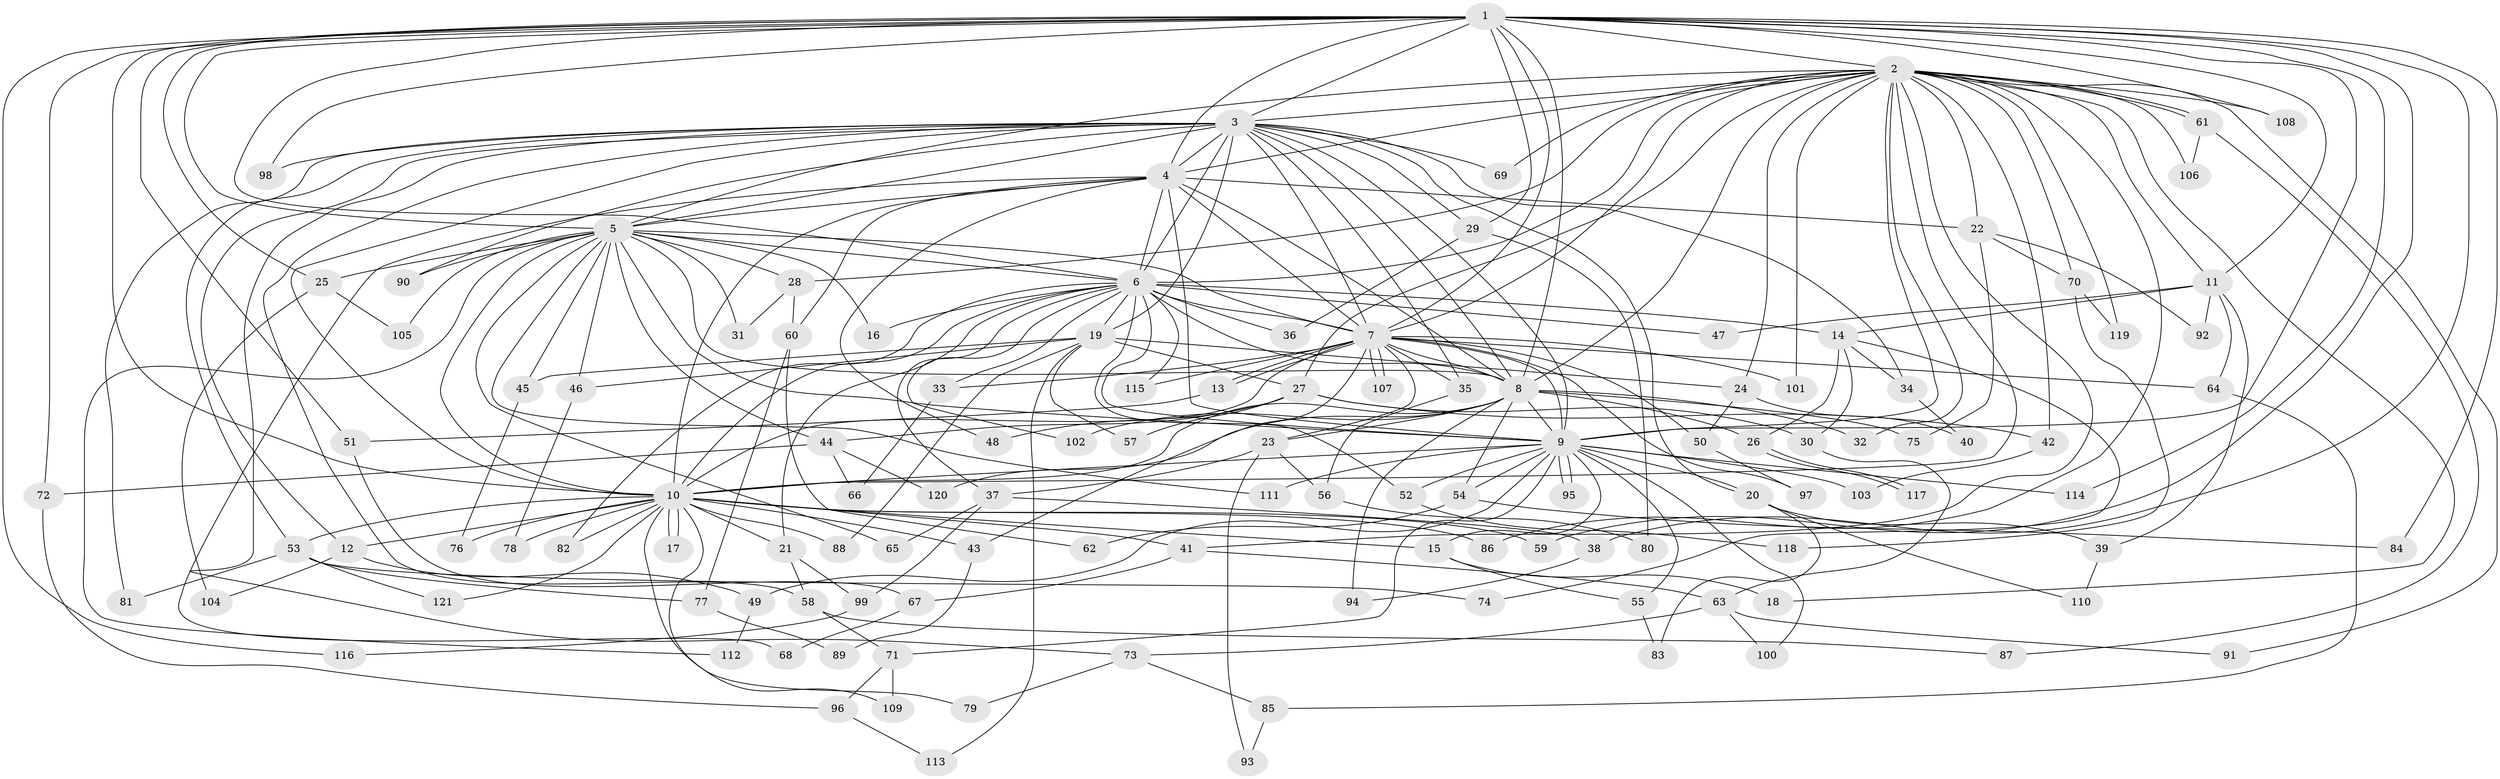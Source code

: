 // Generated by graph-tools (version 1.1) at 2025/13/03/09/25 04:13:47]
// undirected, 121 vertices, 267 edges
graph export_dot {
graph [start="1"]
  node [color=gray90,style=filled];
  1;
  2;
  3;
  4;
  5;
  6;
  7;
  8;
  9;
  10;
  11;
  12;
  13;
  14;
  15;
  16;
  17;
  18;
  19;
  20;
  21;
  22;
  23;
  24;
  25;
  26;
  27;
  28;
  29;
  30;
  31;
  32;
  33;
  34;
  35;
  36;
  37;
  38;
  39;
  40;
  41;
  42;
  43;
  44;
  45;
  46;
  47;
  48;
  49;
  50;
  51;
  52;
  53;
  54;
  55;
  56;
  57;
  58;
  59;
  60;
  61;
  62;
  63;
  64;
  65;
  66;
  67;
  68;
  69;
  70;
  71;
  72;
  73;
  74;
  75;
  76;
  77;
  78;
  79;
  80;
  81;
  82;
  83;
  84;
  85;
  86;
  87;
  88;
  89;
  90;
  91;
  92;
  93;
  94;
  95;
  96;
  97;
  98;
  99;
  100;
  101;
  102;
  103;
  104;
  105;
  106;
  107;
  108;
  109;
  110;
  111;
  112;
  113;
  114;
  115;
  116;
  117;
  118;
  119;
  120;
  121;
  1 -- 2;
  1 -- 3;
  1 -- 4;
  1 -- 5;
  1 -- 6;
  1 -- 7;
  1 -- 8;
  1 -- 9;
  1 -- 10;
  1 -- 11;
  1 -- 25;
  1 -- 29;
  1 -- 38;
  1 -- 51;
  1 -- 59;
  1 -- 72;
  1 -- 84;
  1 -- 98;
  1 -- 108;
  1 -- 114;
  1 -- 116;
  2 -- 3;
  2 -- 4;
  2 -- 5;
  2 -- 6;
  2 -- 7;
  2 -- 8;
  2 -- 9;
  2 -- 10;
  2 -- 11;
  2 -- 18;
  2 -- 22;
  2 -- 24;
  2 -- 27;
  2 -- 28;
  2 -- 32;
  2 -- 41;
  2 -- 42;
  2 -- 61;
  2 -- 61;
  2 -- 69;
  2 -- 70;
  2 -- 86;
  2 -- 91;
  2 -- 101;
  2 -- 106;
  2 -- 108;
  2 -- 119;
  3 -- 4;
  3 -- 5;
  3 -- 6;
  3 -- 7;
  3 -- 8;
  3 -- 9;
  3 -- 10;
  3 -- 12;
  3 -- 19;
  3 -- 20;
  3 -- 29;
  3 -- 34;
  3 -- 35;
  3 -- 53;
  3 -- 58;
  3 -- 69;
  3 -- 73;
  3 -- 81;
  3 -- 90;
  3 -- 98;
  4 -- 5;
  4 -- 6;
  4 -- 7;
  4 -- 8;
  4 -- 9;
  4 -- 10;
  4 -- 22;
  4 -- 48;
  4 -- 60;
  4 -- 68;
  5 -- 6;
  5 -- 7;
  5 -- 8;
  5 -- 9;
  5 -- 10;
  5 -- 16;
  5 -- 25;
  5 -- 28;
  5 -- 31;
  5 -- 44;
  5 -- 45;
  5 -- 46;
  5 -- 65;
  5 -- 90;
  5 -- 105;
  5 -- 111;
  5 -- 112;
  6 -- 7;
  6 -- 8;
  6 -- 9;
  6 -- 10;
  6 -- 14;
  6 -- 16;
  6 -- 19;
  6 -- 21;
  6 -- 33;
  6 -- 36;
  6 -- 37;
  6 -- 47;
  6 -- 52;
  6 -- 82;
  6 -- 102;
  6 -- 115;
  7 -- 8;
  7 -- 9;
  7 -- 10;
  7 -- 13;
  7 -- 13;
  7 -- 23;
  7 -- 33;
  7 -- 35;
  7 -- 43;
  7 -- 50;
  7 -- 64;
  7 -- 97;
  7 -- 101;
  7 -- 107;
  7 -- 107;
  7 -- 115;
  8 -- 9;
  8 -- 10;
  8 -- 23;
  8 -- 26;
  8 -- 32;
  8 -- 54;
  8 -- 75;
  8 -- 94;
  8 -- 102;
  8 -- 120;
  9 -- 10;
  9 -- 15;
  9 -- 20;
  9 -- 49;
  9 -- 52;
  9 -- 54;
  9 -- 55;
  9 -- 71;
  9 -- 95;
  9 -- 95;
  9 -- 100;
  9 -- 103;
  9 -- 111;
  9 -- 114;
  10 -- 12;
  10 -- 15;
  10 -- 17;
  10 -- 17;
  10 -- 21;
  10 -- 41;
  10 -- 43;
  10 -- 53;
  10 -- 59;
  10 -- 76;
  10 -- 78;
  10 -- 79;
  10 -- 82;
  10 -- 86;
  10 -- 88;
  10 -- 109;
  10 -- 121;
  11 -- 14;
  11 -- 39;
  11 -- 47;
  11 -- 64;
  11 -- 92;
  12 -- 49;
  12 -- 104;
  13 -- 51;
  14 -- 26;
  14 -- 30;
  14 -- 34;
  14 -- 74;
  15 -- 18;
  15 -- 55;
  19 -- 24;
  19 -- 27;
  19 -- 45;
  19 -- 46;
  19 -- 57;
  19 -- 88;
  19 -- 113;
  20 -- 39;
  20 -- 83;
  20 -- 110;
  21 -- 58;
  21 -- 99;
  22 -- 70;
  22 -- 75;
  22 -- 92;
  23 -- 37;
  23 -- 56;
  23 -- 93;
  24 -- 40;
  24 -- 50;
  25 -- 104;
  25 -- 105;
  26 -- 117;
  26 -- 117;
  27 -- 30;
  27 -- 42;
  27 -- 44;
  27 -- 48;
  27 -- 57;
  28 -- 31;
  28 -- 60;
  29 -- 36;
  29 -- 80;
  30 -- 63;
  33 -- 66;
  34 -- 40;
  35 -- 56;
  37 -- 38;
  37 -- 65;
  37 -- 99;
  38 -- 94;
  39 -- 110;
  41 -- 63;
  41 -- 67;
  42 -- 103;
  43 -- 89;
  44 -- 66;
  44 -- 72;
  44 -- 120;
  45 -- 76;
  46 -- 78;
  49 -- 112;
  50 -- 97;
  51 -- 67;
  52 -- 118;
  53 -- 74;
  53 -- 77;
  53 -- 81;
  53 -- 121;
  54 -- 62;
  54 -- 84;
  55 -- 83;
  56 -- 80;
  58 -- 71;
  58 -- 87;
  60 -- 62;
  60 -- 77;
  61 -- 87;
  61 -- 106;
  63 -- 73;
  63 -- 91;
  63 -- 100;
  64 -- 85;
  67 -- 68;
  70 -- 118;
  70 -- 119;
  71 -- 96;
  71 -- 109;
  72 -- 96;
  73 -- 79;
  73 -- 85;
  77 -- 89;
  85 -- 93;
  96 -- 113;
  99 -- 116;
}
